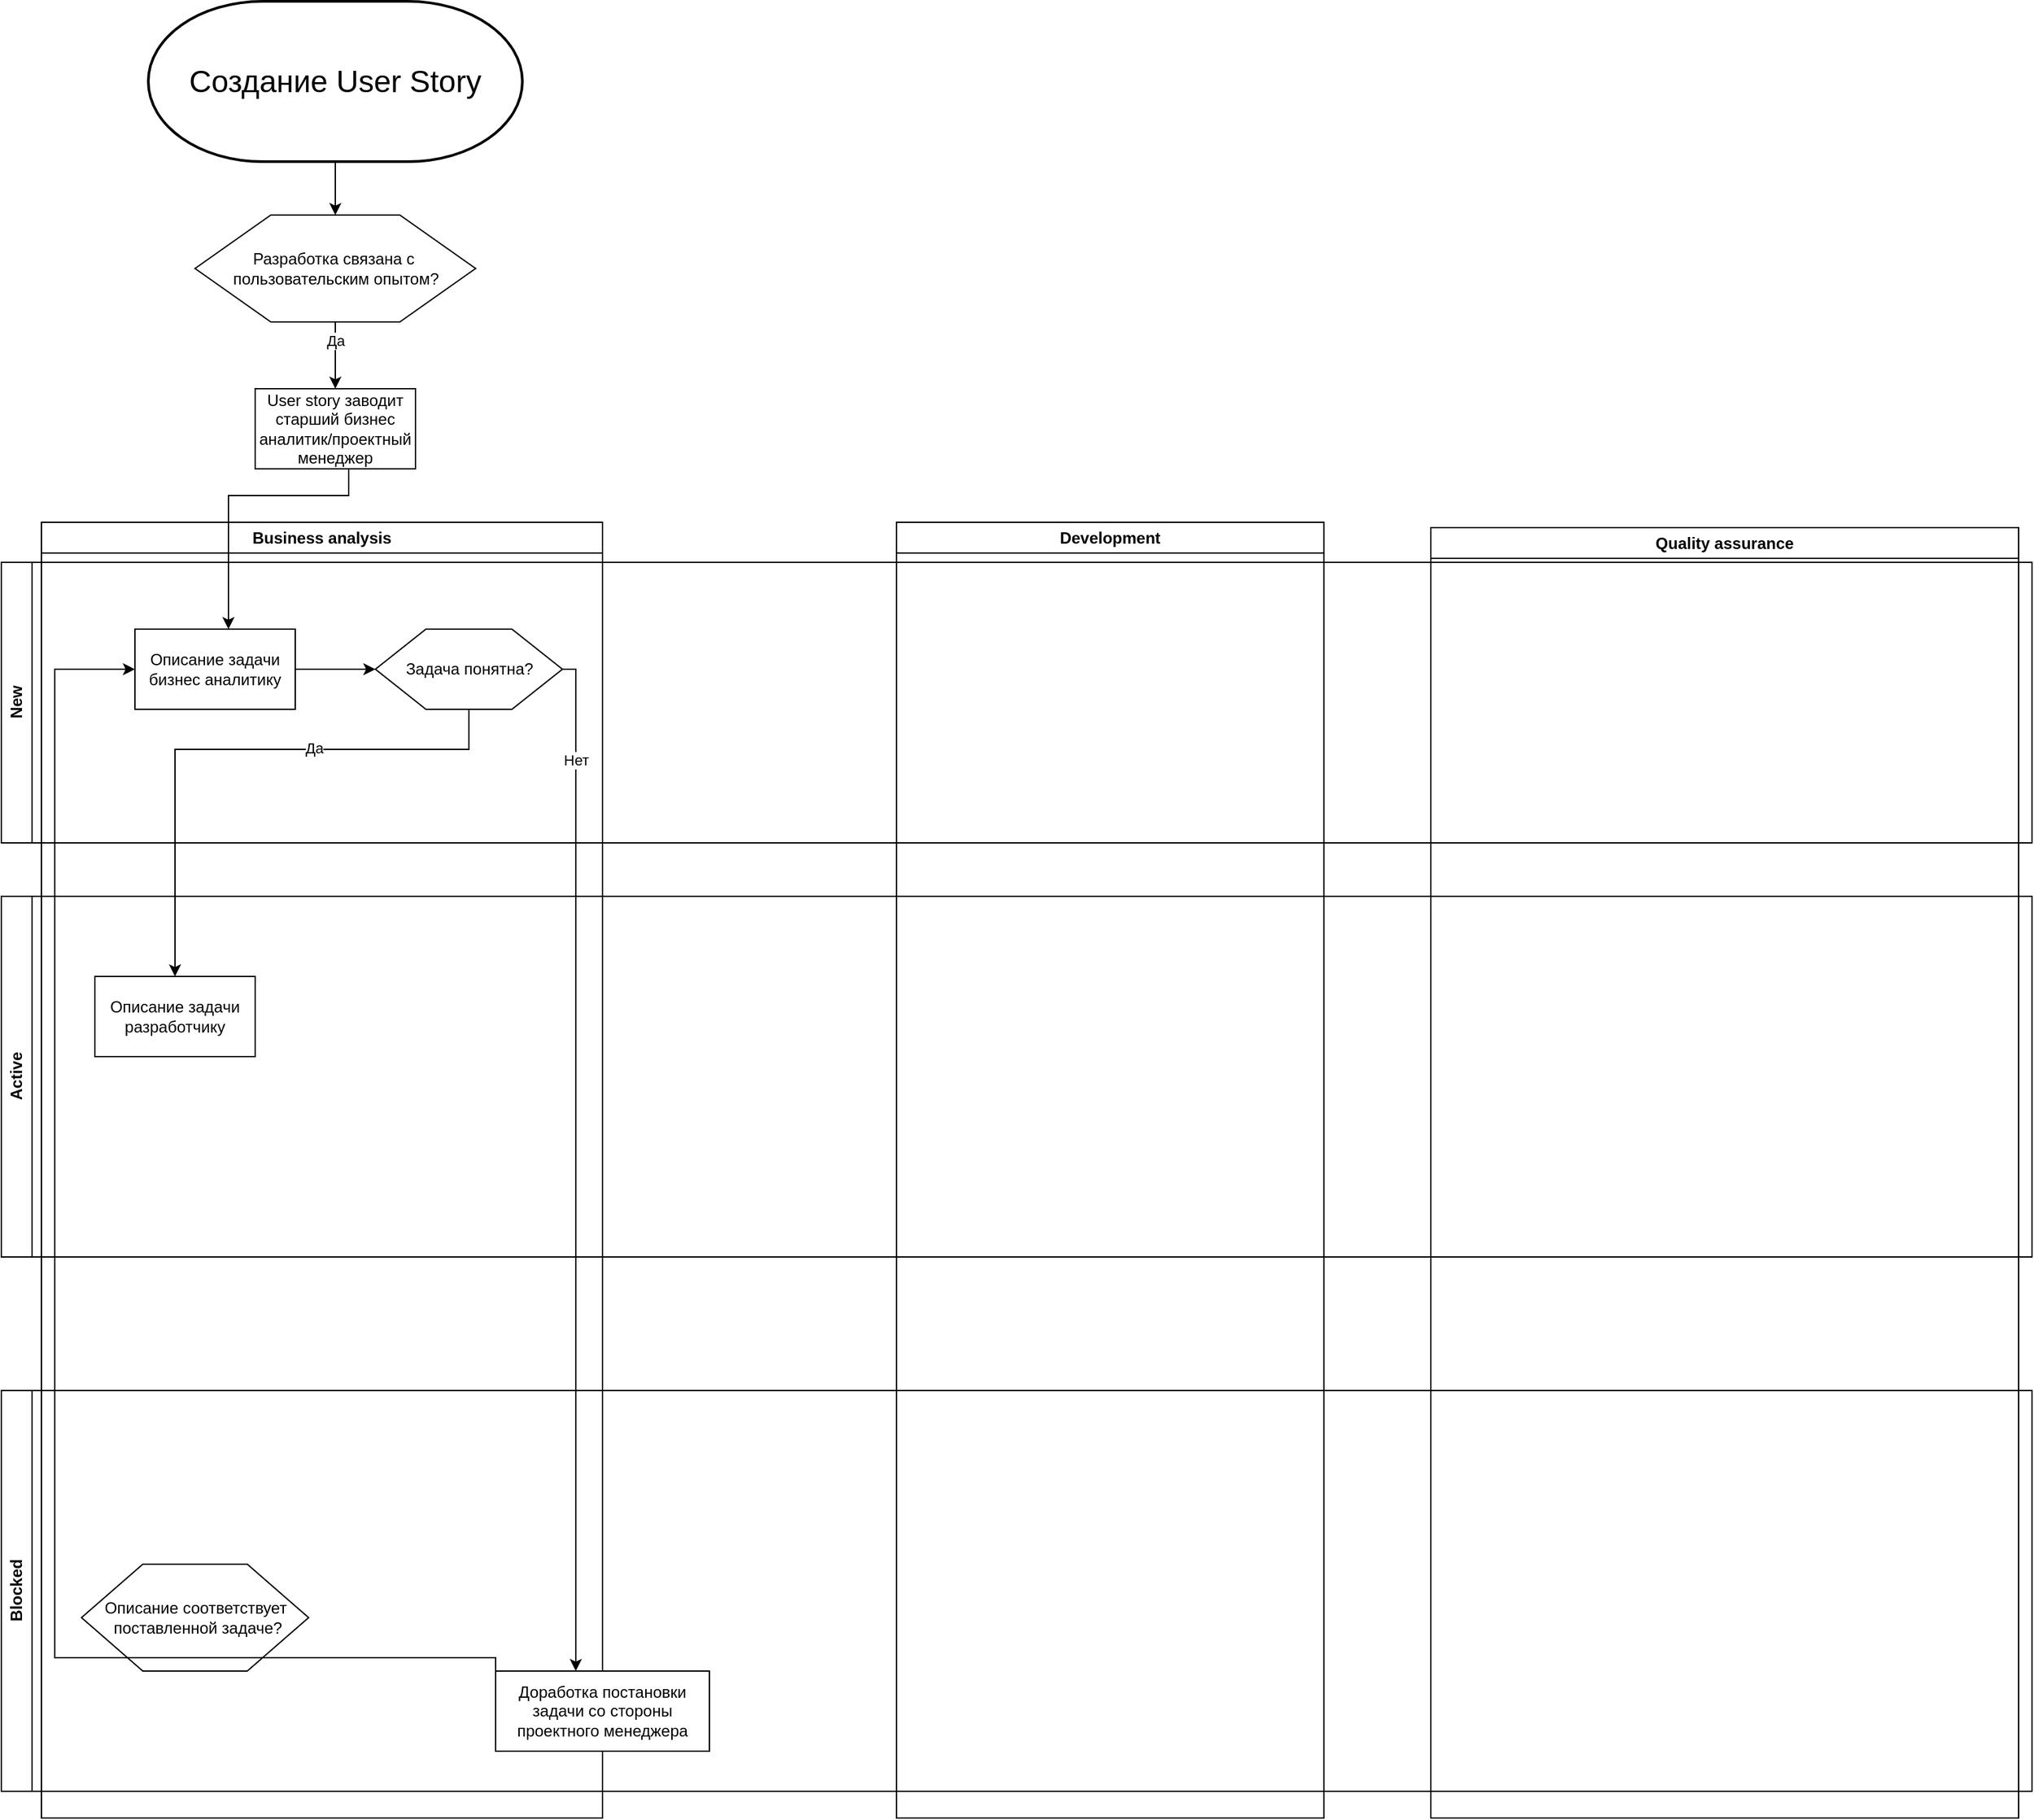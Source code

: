 <mxfile version="24.4.6" type="github">
  <diagram id="C5RBs43oDa-KdzZeNtuy" name="Page-1">
    <mxGraphModel dx="1687" dy="2163" grid="1" gridSize="10" guides="1" tooltips="1" connect="1" arrows="1" fold="1" page="1" pageScale="1" pageWidth="827" pageHeight="1169" math="0" shadow="0">
      <root>
        <mxCell id="WIyWlLk6GJQsqaUBKTNV-0" />
        <mxCell id="WIyWlLk6GJQsqaUBKTNV-1" parent="WIyWlLk6GJQsqaUBKTNV-0" />
        <mxCell id="5FlebmdaXm4I7YoFL0KW-23" value="" style="edgeStyle=orthogonalEdgeStyle;rounded=0;orthogonalLoop=1;jettySize=auto;html=1;" edge="1" parent="WIyWlLk6GJQsqaUBKTNV-1" source="5FlebmdaXm4I7YoFL0KW-0" target="5FlebmdaXm4I7YoFL0KW-27">
          <mxGeometry relative="1" as="geometry">
            <mxPoint x="260" y="40.0" as="targetPoint" />
          </mxGeometry>
        </mxCell>
        <mxCell id="5FlebmdaXm4I7YoFL0KW-0" value="&lt;font style=&quot;font-size: 23px;&quot;&gt;Создание User Story&lt;/font&gt;" style="strokeWidth=2;html=1;shape=mxgraph.flowchart.terminator;whiteSpace=wrap;" vertex="1" parent="WIyWlLk6GJQsqaUBKTNV-1">
          <mxGeometry x="120" y="-190" width="280" height="120" as="geometry" />
        </mxCell>
        <mxCell id="5FlebmdaXm4I7YoFL0KW-15" value="Business analysis" style="swimlane;whiteSpace=wrap;html=1;" vertex="1" parent="WIyWlLk6GJQsqaUBKTNV-1">
          <mxGeometry x="40" y="200" width="420" height="970" as="geometry">
            <mxRectangle x="40" y="200" width="140" height="30" as="alternateBounds" />
          </mxGeometry>
        </mxCell>
        <mxCell id="5FlebmdaXm4I7YoFL0KW-33" value="" style="edgeStyle=orthogonalEdgeStyle;rounded=0;orthogonalLoop=1;jettySize=auto;html=1;" edge="1" parent="5FlebmdaXm4I7YoFL0KW-15">
          <mxGeometry relative="1" as="geometry">
            <mxPoint x="229.999" y="-40" as="sourcePoint" />
            <mxPoint x="139.999" y="80" as="targetPoint" />
            <Array as="points">
              <mxPoint x="230" y="-20" />
              <mxPoint x="140" y="-20" />
            </Array>
          </mxGeometry>
        </mxCell>
        <mxCell id="5FlebmdaXm4I7YoFL0KW-20" value="Blocked" style="swimlane;horizontal=0;whiteSpace=wrap;html=1;movable=1;resizable=1;rotatable=1;deletable=1;editable=1;locked=0;connectable=1;" vertex="1" parent="5FlebmdaXm4I7YoFL0KW-15">
          <mxGeometry x="-30" y="650" width="1520" height="300" as="geometry" />
        </mxCell>
        <mxCell id="5FlebmdaXm4I7YoFL0KW-39" value="Доработка постановки задачи со стороны проектного менеджера" style="whiteSpace=wrap;html=1;arcSize=6;movable=1;resizable=1;rotatable=1;deletable=1;editable=1;locked=0;connectable=1;" vertex="1" parent="5FlebmdaXm4I7YoFL0KW-20">
          <mxGeometry x="370" y="210" width="160" height="60" as="geometry" />
        </mxCell>
        <mxCell id="5FlebmdaXm4I7YoFL0KW-46" value="Описание соответствует&lt;div&gt;&amp;nbsp;поставленной задаче?&lt;/div&gt;" style="verticalLabelPosition=middle;verticalAlign=middle;html=1;shape=hexagon;perimeter=hexagonPerimeter2;arcSize=6;size=0.27;labelPosition=center;align=center;" vertex="1" parent="5FlebmdaXm4I7YoFL0KW-20">
          <mxGeometry x="60" y="130" width="170" height="80" as="geometry" />
        </mxCell>
        <mxCell id="5FlebmdaXm4I7YoFL0KW-16" value="Development" style="swimlane;whiteSpace=wrap;html=1;" vertex="1" parent="WIyWlLk6GJQsqaUBKTNV-1">
          <mxGeometry x="680" y="200" width="320" height="970" as="geometry" />
        </mxCell>
        <mxCell id="5FlebmdaXm4I7YoFL0KW-17" value="Quality assurance" style="swimlane;whiteSpace=wrap;html=1;" vertex="1" parent="WIyWlLk6GJQsqaUBKTNV-1">
          <mxGeometry x="1080" y="204" width="440" height="966" as="geometry" />
        </mxCell>
        <mxCell id="5FlebmdaXm4I7YoFL0KW-18" value="New" style="swimlane;horizontal=0;whiteSpace=wrap;html=1;" vertex="1" parent="WIyWlLk6GJQsqaUBKTNV-1">
          <mxGeometry x="10" y="230" width="1520" height="210" as="geometry" />
        </mxCell>
        <mxCell id="5FlebmdaXm4I7YoFL0KW-35" style="edgeStyle=orthogonalEdgeStyle;rounded=0;orthogonalLoop=1;jettySize=auto;html=1;" edge="1" parent="5FlebmdaXm4I7YoFL0KW-18" source="5FlebmdaXm4I7YoFL0KW-32" target="5FlebmdaXm4I7YoFL0KW-34">
          <mxGeometry relative="1" as="geometry" />
        </mxCell>
        <mxCell id="5FlebmdaXm4I7YoFL0KW-32" value="Описание задачи бизнес аналитику" style="whiteSpace=wrap;html=1;arcSize=6;" vertex="1" parent="5FlebmdaXm4I7YoFL0KW-18">
          <mxGeometry x="100" y="50" width="120" height="60" as="geometry" />
        </mxCell>
        <mxCell id="5FlebmdaXm4I7YoFL0KW-34" value="Задача понятна?" style="verticalLabelPosition=middle;verticalAlign=middle;html=1;shape=hexagon;perimeter=hexagonPerimeter2;arcSize=6;size=0.27;labelPosition=center;align=center;" vertex="1" parent="5FlebmdaXm4I7YoFL0KW-18">
          <mxGeometry x="280" y="50" width="140" height="60" as="geometry" />
        </mxCell>
        <mxCell id="5FlebmdaXm4I7YoFL0KW-19" value="Active" style="swimlane;horizontal=0;whiteSpace=wrap;html=1;" vertex="1" parent="WIyWlLk6GJQsqaUBKTNV-1">
          <mxGeometry x="10" y="480" width="1520" height="270" as="geometry" />
        </mxCell>
        <mxCell id="5FlebmdaXm4I7YoFL0KW-43" value="Описание задачи разработчику" style="whiteSpace=wrap;html=1;arcSize=6;" vertex="1" parent="5FlebmdaXm4I7YoFL0KW-19">
          <mxGeometry x="70" y="60" width="120" height="60" as="geometry" />
        </mxCell>
        <mxCell id="5FlebmdaXm4I7YoFL0KW-29" value="" style="edgeStyle=orthogonalEdgeStyle;rounded=0;orthogonalLoop=1;jettySize=auto;html=1;" edge="1" parent="WIyWlLk6GJQsqaUBKTNV-1" source="5FlebmdaXm4I7YoFL0KW-27" target="5FlebmdaXm4I7YoFL0KW-28">
          <mxGeometry relative="1" as="geometry" />
        </mxCell>
        <mxCell id="5FlebmdaXm4I7YoFL0KW-30" value="Да" style="edgeLabel;html=1;align=center;verticalAlign=middle;resizable=0;points=[];" vertex="1" connectable="0" parent="5FlebmdaXm4I7YoFL0KW-29">
          <mxGeometry x="0.234" relative="1" as="geometry">
            <mxPoint y="-17" as="offset" />
          </mxGeometry>
        </mxCell>
        <mxCell id="5FlebmdaXm4I7YoFL0KW-27" value="Разработка с&lt;span style=&quot;background-color: initial;&quot;&gt;вязана с&amp;nbsp;&lt;/span&gt;&lt;div&gt;&lt;span style=&quot;background-color: initial;&quot;&gt;пользовательским опытом?&lt;/span&gt;&lt;/div&gt;" style="verticalLabelPosition=middle;verticalAlign=middle;html=1;shape=hexagon;perimeter=hexagonPerimeter2;arcSize=6;size=0.27;labelPosition=center;align=center;" vertex="1" parent="WIyWlLk6GJQsqaUBKTNV-1">
          <mxGeometry x="155" y="-30" width="210" height="80" as="geometry" />
        </mxCell>
        <mxCell id="5FlebmdaXm4I7YoFL0KW-28" value="User story заводит старший бизнес аналитик/проектный менеджер" style="whiteSpace=wrap;html=1;arcSize=6;" vertex="1" parent="WIyWlLk6GJQsqaUBKTNV-1">
          <mxGeometry x="200" y="100" width="120" height="60" as="geometry" />
        </mxCell>
        <mxCell id="5FlebmdaXm4I7YoFL0KW-40" style="edgeStyle=orthogonalEdgeStyle;rounded=0;orthogonalLoop=1;jettySize=auto;html=1;" edge="1" parent="WIyWlLk6GJQsqaUBKTNV-1" source="5FlebmdaXm4I7YoFL0KW-34" target="5FlebmdaXm4I7YoFL0KW-39">
          <mxGeometry relative="1" as="geometry">
            <Array as="points">
              <mxPoint x="440" y="310" />
            </Array>
          </mxGeometry>
        </mxCell>
        <mxCell id="5FlebmdaXm4I7YoFL0KW-41" value="Нет" style="edgeLabel;html=1;align=center;verticalAlign=middle;resizable=0;points=[];" vertex="1" connectable="0" parent="5FlebmdaXm4I7YoFL0KW-40">
          <mxGeometry x="-0.796" relative="1" as="geometry">
            <mxPoint as="offset" />
          </mxGeometry>
        </mxCell>
        <mxCell id="5FlebmdaXm4I7YoFL0KW-42" style="edgeStyle=orthogonalEdgeStyle;rounded=0;orthogonalLoop=1;jettySize=auto;html=1;entryX=0;entryY=0.5;entryDx=0;entryDy=0;exitX=0;exitY=0.5;exitDx=0;exitDy=0;" edge="1" parent="WIyWlLk6GJQsqaUBKTNV-1" source="5FlebmdaXm4I7YoFL0KW-39" target="5FlebmdaXm4I7YoFL0KW-32">
          <mxGeometry relative="1" as="geometry">
            <Array as="points">
              <mxPoint x="50" y="1050" />
              <mxPoint x="50" y="310" />
            </Array>
          </mxGeometry>
        </mxCell>
        <mxCell id="5FlebmdaXm4I7YoFL0KW-36" style="edgeStyle=orthogonalEdgeStyle;rounded=0;orthogonalLoop=1;jettySize=auto;html=1;" edge="1" parent="WIyWlLk6GJQsqaUBKTNV-1" source="5FlebmdaXm4I7YoFL0KW-34" target="5FlebmdaXm4I7YoFL0KW-43">
          <mxGeometry relative="1" as="geometry">
            <mxPoint x="140" y="521.143" as="targetPoint" />
            <Array as="points">
              <mxPoint x="360" y="370" />
              <mxPoint x="140" y="370" />
            </Array>
          </mxGeometry>
        </mxCell>
        <mxCell id="5FlebmdaXm4I7YoFL0KW-38" value="Да" style="edgeLabel;html=1;align=center;verticalAlign=middle;resizable=0;points=[];" vertex="1" connectable="0" parent="5FlebmdaXm4I7YoFL0KW-36">
          <mxGeometry x="-0.303" y="-1" relative="1" as="geometry">
            <mxPoint as="offset" />
          </mxGeometry>
        </mxCell>
      </root>
    </mxGraphModel>
  </diagram>
</mxfile>
